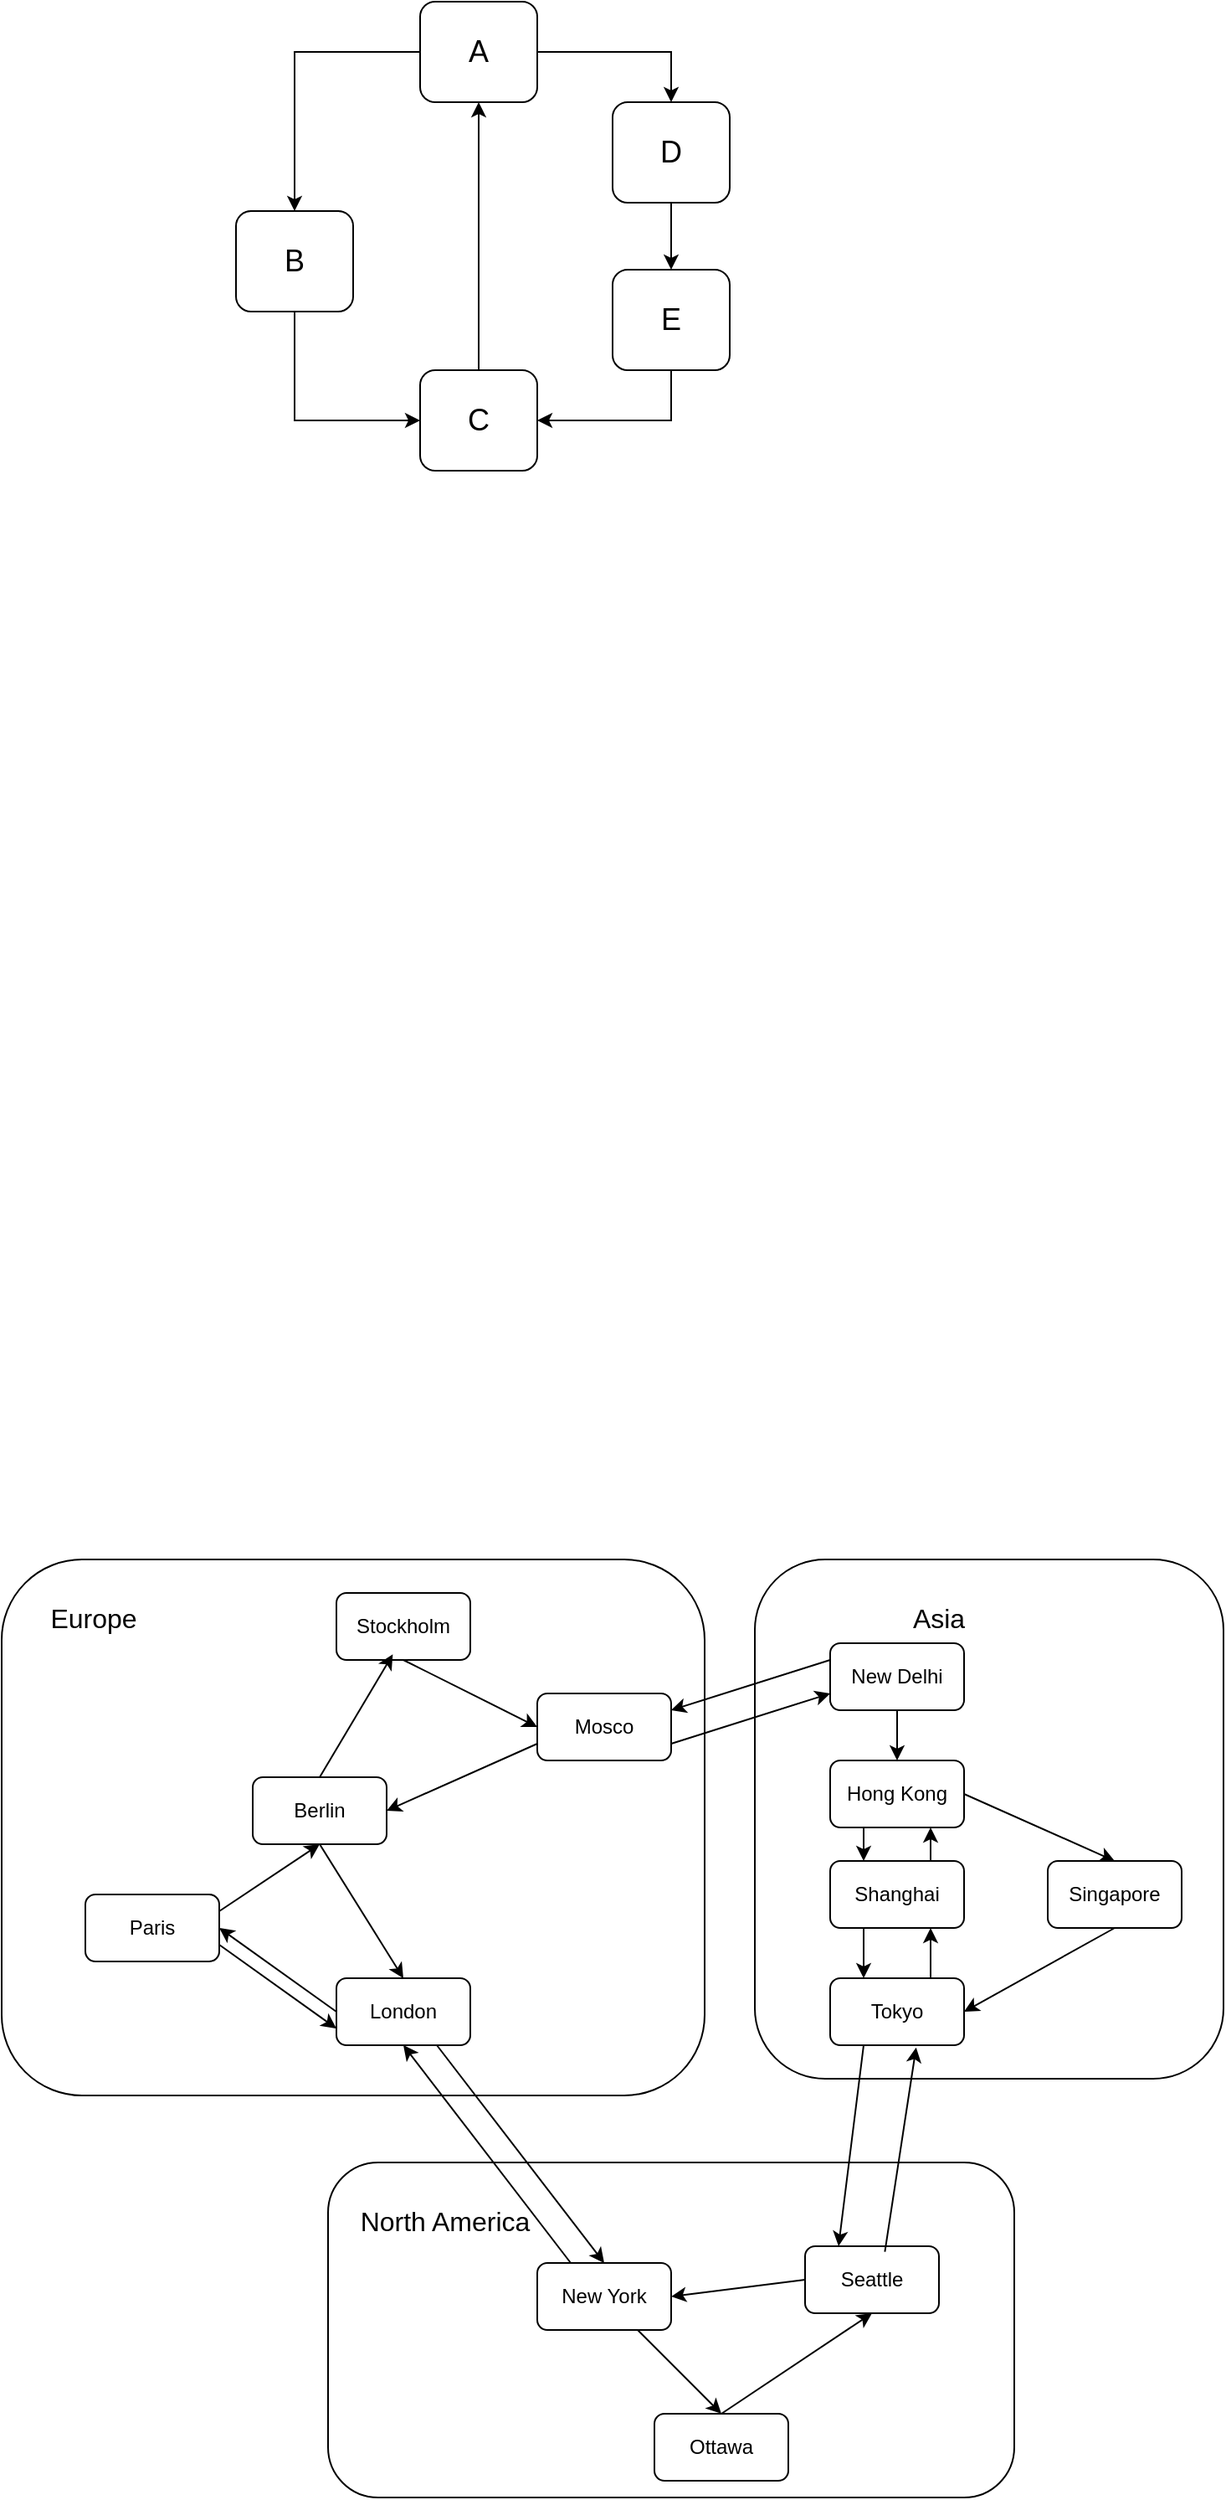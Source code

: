 <mxfile version="15.2.7" type="device"><diagram id="g54Dvte70CMzDQF1a0nF" name="第 1 页"><mxGraphModel dx="1088" dy="968" grid="1" gridSize="10" guides="1" tooltips="1" connect="1" arrows="1" fold="1" page="1" pageScale="1" pageWidth="827" pageHeight="1169" math="0" shadow="0"><root><mxCell id="0"/><mxCell id="1" parent="0"/><mxCell id="7KFlsPbfF1H7iL3uTWgh-16" value="" style="rounded=1;whiteSpace=wrap;html=1;" parent="1" vertex="1"><mxGeometry x="260" y="1390" width="420" height="320" as="geometry"/></mxCell><mxCell id="7KFlsPbfF1H7iL3uTWgh-17" value="London" style="rounded=1;whiteSpace=wrap;html=1;" parent="1" vertex="1"><mxGeometry x="460" y="1640" width="80" height="40" as="geometry"/></mxCell><mxCell id="7KFlsPbfF1H7iL3uTWgh-18" value="Berlin" style="rounded=1;whiteSpace=wrap;html=1;" parent="1" vertex="1"><mxGeometry x="410" y="1520" width="80" height="40" as="geometry"/></mxCell><mxCell id="7KFlsPbfF1H7iL3uTWgh-19" value="Stockholm" style="rounded=1;whiteSpace=wrap;html=1;" parent="1" vertex="1"><mxGeometry x="460" y="1410" width="80" height="40" as="geometry"/></mxCell><mxCell id="7KFlsPbfF1H7iL3uTWgh-20" value="Mosco" style="rounded=1;whiteSpace=wrap;html=1;" parent="1" vertex="1"><mxGeometry x="580" y="1470" width="80" height="40" as="geometry"/></mxCell><mxCell id="7KFlsPbfF1H7iL3uTWgh-22" value="Paris" style="rounded=1;whiteSpace=wrap;html=1;" parent="1" vertex="1"><mxGeometry x="310" y="1590" width="80" height="40" as="geometry"/></mxCell><mxCell id="7KFlsPbfF1H7iL3uTWgh-31" value="Europe" style="text;html=1;strokeColor=none;fillColor=none;align=center;verticalAlign=middle;whiteSpace=wrap;rounded=0;fontSize=16;" parent="1" vertex="1"><mxGeometry x="260" y="1410" width="110" height="30" as="geometry"/></mxCell><mxCell id="7KFlsPbfF1H7iL3uTWgh-48" value="" style="rounded=1;whiteSpace=wrap;html=1;" parent="1" vertex="1"><mxGeometry x="455" y="1750" width="410" height="200" as="geometry"/></mxCell><mxCell id="7KFlsPbfF1H7iL3uTWgh-63" value="North America" style="text;html=1;strokeColor=none;fillColor=none;align=center;verticalAlign=middle;whiteSpace=wrap;rounded=0;fontSize=16;" parent="1" vertex="1"><mxGeometry x="460" y="1770" width="130" height="30" as="geometry"/></mxCell><mxCell id="7KFlsPbfF1H7iL3uTWgh-64" value="New York" style="rounded=1;whiteSpace=wrap;html=1;" parent="1" vertex="1"><mxGeometry x="580" y="1810" width="80" height="40" as="geometry"/></mxCell><mxCell id="7KFlsPbfF1H7iL3uTWgh-65" value="Seattle" style="rounded=1;whiteSpace=wrap;html=1;" parent="1" vertex="1"><mxGeometry x="740" y="1800" width="80" height="40" as="geometry"/></mxCell><mxCell id="7KFlsPbfF1H7iL3uTWgh-66" value="Ottawa" style="rounded=1;whiteSpace=wrap;html=1;" parent="1" vertex="1"><mxGeometry x="650" y="1900" width="80" height="40" as="geometry"/></mxCell><mxCell id="7KFlsPbfF1H7iL3uTWgh-74" value="" style="rounded=1;whiteSpace=wrap;html=1;" parent="1" vertex="1"><mxGeometry x="710" y="1390" width="280" height="310" as="geometry"/></mxCell><mxCell id="7KFlsPbfF1H7iL3uTWgh-75" value="Asia" style="text;html=1;strokeColor=none;fillColor=none;align=center;verticalAlign=middle;whiteSpace=wrap;rounded=0;fontSize=16;" parent="1" vertex="1"><mxGeometry x="755" y="1410" width="130" height="30" as="geometry"/></mxCell><mxCell id="7KFlsPbfF1H7iL3uTWgh-76" value="Tokyo" style="rounded=1;whiteSpace=wrap;html=1;" parent="1" vertex="1"><mxGeometry x="755" y="1640" width="80" height="40" as="geometry"/></mxCell><mxCell id="7KFlsPbfF1H7iL3uTWgh-77" value="New Delhi" style="rounded=1;whiteSpace=wrap;html=1;" parent="1" vertex="1"><mxGeometry x="755" y="1440" width="80" height="40" as="geometry"/></mxCell><mxCell id="7KFlsPbfF1H7iL3uTWgh-78" value="Hong Kong" style="rounded=1;whiteSpace=wrap;html=1;" parent="1" vertex="1"><mxGeometry x="755" y="1510" width="80" height="40" as="geometry"/></mxCell><mxCell id="7KFlsPbfF1H7iL3uTWgh-79" value="Shanghai" style="rounded=1;whiteSpace=wrap;html=1;" parent="1" vertex="1"><mxGeometry x="755" y="1570" width="80" height="40" as="geometry"/></mxCell><mxCell id="7KFlsPbfF1H7iL3uTWgh-80" value="Singapore" style="rounded=1;whiteSpace=wrap;html=1;" parent="1" vertex="1"><mxGeometry x="885" y="1570" width="80" height="40" as="geometry"/></mxCell><mxCell id="7KFlsPbfF1H7iL3uTWgh-96" value="" style="endArrow=classic;html=1;fontSize=16;entryX=0.421;entryY=0.917;entryDx=0;entryDy=0;exitX=0.5;exitY=0;exitDx=0;exitDy=0;entryPerimeter=0;" parent="1" source="7KFlsPbfF1H7iL3uTWgh-18" target="7KFlsPbfF1H7iL3uTWgh-19" edge="1"><mxGeometry width="50" height="50" relative="1" as="geometry"><mxPoint x="300" y="1570" as="sourcePoint"/><mxPoint x="420" y="1550" as="targetPoint"/></mxGeometry></mxCell><mxCell id="7KFlsPbfF1H7iL3uTWgh-97" value="" style="endArrow=classic;html=1;fontSize=16;entryX=0;entryY=0.5;entryDx=0;entryDy=0;exitX=0.5;exitY=1;exitDx=0;exitDy=0;" parent="1" source="7KFlsPbfF1H7iL3uTWgh-19" target="7KFlsPbfF1H7iL3uTWgh-20" edge="1"><mxGeometry width="50" height="50" relative="1" as="geometry"><mxPoint x="460" y="1530" as="sourcePoint"/><mxPoint x="503.68" y="1456.68" as="targetPoint"/></mxGeometry></mxCell><mxCell id="7KFlsPbfF1H7iL3uTWgh-98" value="" style="endArrow=classic;html=1;fontSize=16;entryX=1;entryY=0.5;entryDx=0;entryDy=0;exitX=0;exitY=0.75;exitDx=0;exitDy=0;" parent="1" source="7KFlsPbfF1H7iL3uTWgh-20" target="7KFlsPbfF1H7iL3uTWgh-18" edge="1"><mxGeometry width="50" height="50" relative="1" as="geometry"><mxPoint x="510" y="1460" as="sourcePoint"/><mxPoint x="590" y="1500" as="targetPoint"/></mxGeometry></mxCell><mxCell id="7KFlsPbfF1H7iL3uTWgh-105" value="" style="endArrow=classic;html=1;fontSize=16;entryX=0.5;entryY=0;entryDx=0;entryDy=0;exitX=0.75;exitY=1;exitDx=0;exitDy=0;" parent="1" source="7KFlsPbfF1H7iL3uTWgh-17" target="7KFlsPbfF1H7iL3uTWgh-64" edge="1"><mxGeometry width="50" height="50" relative="1" as="geometry"><mxPoint x="590" y="1510" as="sourcePoint"/><mxPoint x="500" y="1550" as="targetPoint"/></mxGeometry></mxCell><mxCell id="7KFlsPbfF1H7iL3uTWgh-106" value="" style="endArrow=classic;html=1;fontSize=16;exitX=0.25;exitY=0;exitDx=0;exitDy=0;entryX=0.5;entryY=1;entryDx=0;entryDy=0;" parent="1" source="7KFlsPbfF1H7iL3uTWgh-64" target="7KFlsPbfF1H7iL3uTWgh-17" edge="1"><mxGeometry width="50" height="50" relative="1" as="geometry"><mxPoint x="530" y="1690" as="sourcePoint"/><mxPoint x="630" y="1820" as="targetPoint"/></mxGeometry></mxCell><mxCell id="7KFlsPbfF1H7iL3uTWgh-107" value="" style="endArrow=classic;html=1;fontSize=16;entryX=0.25;entryY=0;entryDx=0;entryDy=0;exitX=0.25;exitY=1;exitDx=0;exitDy=0;" parent="1" source="7KFlsPbfF1H7iL3uTWgh-76" target="7KFlsPbfF1H7iL3uTWgh-65" edge="1"><mxGeometry width="50" height="50" relative="1" as="geometry"><mxPoint x="530" y="1690" as="sourcePoint"/><mxPoint x="630" y="1820" as="targetPoint"/></mxGeometry></mxCell><mxCell id="7KFlsPbfF1H7iL3uTWgh-108" value="" style="endArrow=classic;html=1;fontSize=16;exitX=0.596;exitY=0.083;exitDx=0;exitDy=0;exitPerimeter=0;entryX=0.642;entryY=1.033;entryDx=0;entryDy=0;entryPerimeter=0;" parent="1" source="7KFlsPbfF1H7iL3uTWgh-65" target="7KFlsPbfF1H7iL3uTWgh-76" edge="1"><mxGeometry width="50" height="50" relative="1" as="geometry"><mxPoint x="785" y="1690" as="sourcePoint"/><mxPoint x="840" y="1740" as="targetPoint"/></mxGeometry></mxCell><mxCell id="7KFlsPbfF1H7iL3uTWgh-109" value="" style="endArrow=classic;html=1;fontSize=16;entryX=0.5;entryY=0;entryDx=0;entryDy=0;" parent="1" target="7KFlsPbfF1H7iL3uTWgh-66" edge="1"><mxGeometry width="50" height="50" relative="1" as="geometry"><mxPoint x="640" y="1850" as="sourcePoint"/><mxPoint x="630" y="1820" as="targetPoint"/></mxGeometry></mxCell><mxCell id="7KFlsPbfF1H7iL3uTWgh-110" value="" style="endArrow=classic;html=1;fontSize=16;entryX=0.5;entryY=1;entryDx=0;entryDy=0;exitX=0.5;exitY=0;exitDx=0;exitDy=0;" parent="1" source="7KFlsPbfF1H7iL3uTWgh-66" target="7KFlsPbfF1H7iL3uTWgh-65" edge="1"><mxGeometry width="50" height="50" relative="1" as="geometry"><mxPoint x="650" y="1860" as="sourcePoint"/><mxPoint x="700" y="1910" as="targetPoint"/></mxGeometry></mxCell><mxCell id="7KFlsPbfF1H7iL3uTWgh-111" value="" style="endArrow=classic;html=1;fontSize=16;entryX=1;entryY=0.5;entryDx=0;entryDy=0;exitX=0;exitY=0.5;exitDx=0;exitDy=0;" parent="1" source="7KFlsPbfF1H7iL3uTWgh-65" target="7KFlsPbfF1H7iL3uTWgh-64" edge="1"><mxGeometry width="50" height="50" relative="1" as="geometry"><mxPoint x="700" y="1910" as="sourcePoint"/><mxPoint x="790" y="1850" as="targetPoint"/></mxGeometry></mxCell><mxCell id="7KFlsPbfF1H7iL3uTWgh-112" value="" style="endArrow=classic;html=1;fontSize=16;entryX=0;entryY=0.75;entryDx=0;entryDy=0;exitX=1;exitY=0.75;exitDx=0;exitDy=0;" parent="1" source="7KFlsPbfF1H7iL3uTWgh-20" target="7KFlsPbfF1H7iL3uTWgh-77" edge="1"><mxGeometry width="50" height="50" relative="1" as="geometry"><mxPoint x="590" y="1510" as="sourcePoint"/><mxPoint x="500" y="1550" as="targetPoint"/></mxGeometry></mxCell><mxCell id="7KFlsPbfF1H7iL3uTWgh-113" value="" style="endArrow=classic;html=1;fontSize=16;entryX=1;entryY=0.25;entryDx=0;entryDy=0;exitX=0;exitY=0.25;exitDx=0;exitDy=0;" parent="1" source="7KFlsPbfF1H7iL3uTWgh-77" target="7KFlsPbfF1H7iL3uTWgh-20" edge="1"><mxGeometry width="50" height="50" relative="1" as="geometry"><mxPoint x="670" y="1510" as="sourcePoint"/><mxPoint x="765" y="1480" as="targetPoint"/></mxGeometry></mxCell><mxCell id="7KFlsPbfF1H7iL3uTWgh-114" value="" style="endArrow=classic;html=1;fontSize=16;entryX=0.5;entryY=0;entryDx=0;entryDy=0;exitX=0.5;exitY=1;exitDx=0;exitDy=0;" parent="1" source="7KFlsPbfF1H7iL3uTWgh-77" target="7KFlsPbfF1H7iL3uTWgh-78" edge="1"><mxGeometry width="50" height="50" relative="1" as="geometry"><mxPoint x="670" y="1510" as="sourcePoint"/><mxPoint x="765" y="1480" as="targetPoint"/></mxGeometry></mxCell><mxCell id="7KFlsPbfF1H7iL3uTWgh-115" value="" style="endArrow=classic;html=1;fontSize=16;entryX=0.25;entryY=0;entryDx=0;entryDy=0;exitX=0.25;exitY=1;exitDx=0;exitDy=0;" parent="1" source="7KFlsPbfF1H7iL3uTWgh-78" target="7KFlsPbfF1H7iL3uTWgh-79" edge="1"><mxGeometry width="50" height="50" relative="1" as="geometry"><mxPoint x="805" y="1490" as="sourcePoint"/><mxPoint x="805" y="1520" as="targetPoint"/></mxGeometry></mxCell><mxCell id="7KFlsPbfF1H7iL3uTWgh-116" value="" style="endArrow=classic;html=1;fontSize=16;entryX=0.75;entryY=1;entryDx=0;entryDy=0;exitX=0.75;exitY=0;exitDx=0;exitDy=0;" parent="1" source="7KFlsPbfF1H7iL3uTWgh-79" target="7KFlsPbfF1H7iL3uTWgh-78" edge="1"><mxGeometry width="50" height="50" relative="1" as="geometry"><mxPoint x="785" y="1560" as="sourcePoint"/><mxPoint x="785" y="1580" as="targetPoint"/></mxGeometry></mxCell><mxCell id="7KFlsPbfF1H7iL3uTWgh-117" value="" style="endArrow=classic;html=1;fontSize=16;entryX=0.5;entryY=0;entryDx=0;entryDy=0;exitX=1;exitY=0.5;exitDx=0;exitDy=0;" parent="1" source="7KFlsPbfF1H7iL3uTWgh-78" target="7KFlsPbfF1H7iL3uTWgh-80" edge="1"><mxGeometry width="50" height="50" relative="1" as="geometry"><mxPoint x="785" y="1560" as="sourcePoint"/><mxPoint x="785" y="1580" as="targetPoint"/></mxGeometry></mxCell><mxCell id="7KFlsPbfF1H7iL3uTWgh-118" value="" style="endArrow=classic;html=1;fontSize=16;entryX=1;entryY=0.5;entryDx=0;entryDy=0;exitX=0.5;exitY=1;exitDx=0;exitDy=0;" parent="1" source="7KFlsPbfF1H7iL3uTWgh-80" target="7KFlsPbfF1H7iL3uTWgh-76" edge="1"><mxGeometry width="50" height="50" relative="1" as="geometry"><mxPoint x="845" y="1540" as="sourcePoint"/><mxPoint x="935" y="1580" as="targetPoint"/></mxGeometry></mxCell><mxCell id="7KFlsPbfF1H7iL3uTWgh-119" value="" style="endArrow=classic;html=1;fontSize=16;entryX=0.25;entryY=0;entryDx=0;entryDy=0;" parent="1" target="7KFlsPbfF1H7iL3uTWgh-76" edge="1"><mxGeometry width="50" height="50" relative="1" as="geometry"><mxPoint x="775" y="1610" as="sourcePoint"/><mxPoint x="785" y="1580" as="targetPoint"/></mxGeometry></mxCell><mxCell id="7KFlsPbfF1H7iL3uTWgh-120" value="" style="endArrow=classic;html=1;fontSize=16;entryX=0.75;entryY=1;entryDx=0;entryDy=0;exitX=0.75;exitY=0;exitDx=0;exitDy=0;" parent="1" source="7KFlsPbfF1H7iL3uTWgh-76" target="7KFlsPbfF1H7iL3uTWgh-79" edge="1"><mxGeometry width="50" height="50" relative="1" as="geometry"><mxPoint x="785" y="1620" as="sourcePoint"/><mxPoint x="785" y="1650" as="targetPoint"/></mxGeometry></mxCell><mxCell id="7KFlsPbfF1H7iL3uTWgh-121" value="" style="endArrow=classic;html=1;fontSize=16;entryX=0.5;entryY=1;entryDx=0;entryDy=0;exitX=1;exitY=0.25;exitDx=0;exitDy=0;" parent="1" source="7KFlsPbfF1H7iL3uTWgh-22" target="7KFlsPbfF1H7iL3uTWgh-18" edge="1"><mxGeometry width="50" height="50" relative="1" as="geometry"><mxPoint x="460" y="1530" as="sourcePoint"/><mxPoint x="503.68" y="1456.68" as="targetPoint"/></mxGeometry></mxCell><mxCell id="7KFlsPbfF1H7iL3uTWgh-123" value="" style="endArrow=classic;html=1;fontSize=16;entryX=1;entryY=0.5;entryDx=0;entryDy=0;exitX=0;exitY=0.5;exitDx=0;exitDy=0;" parent="1" source="7KFlsPbfF1H7iL3uTWgh-17" target="7KFlsPbfF1H7iL3uTWgh-22" edge="1"><mxGeometry width="50" height="50" relative="1" as="geometry"><mxPoint x="400" y="1610" as="sourcePoint"/><mxPoint x="460" y="1570" as="targetPoint"/></mxGeometry></mxCell><mxCell id="7KFlsPbfF1H7iL3uTWgh-124" value="" style="endArrow=classic;html=1;fontSize=16;exitX=1;exitY=0.75;exitDx=0;exitDy=0;entryX=0;entryY=0.75;entryDx=0;entryDy=0;" parent="1" source="7KFlsPbfF1H7iL3uTWgh-22" target="7KFlsPbfF1H7iL3uTWgh-17" edge="1"><mxGeometry width="50" height="50" relative="1" as="geometry"><mxPoint x="470" y="1670" as="sourcePoint"/><mxPoint x="410" y="1630" as="targetPoint"/></mxGeometry></mxCell><mxCell id="7KFlsPbfF1H7iL3uTWgh-126" value="" style="endArrow=classic;html=1;fontSize=16;entryX=0.5;entryY=0;entryDx=0;entryDy=0;exitX=0.5;exitY=1;exitDx=0;exitDy=0;" parent="1" source="7KFlsPbfF1H7iL3uTWgh-18" target="7KFlsPbfF1H7iL3uTWgh-17" edge="1"><mxGeometry width="50" height="50" relative="1" as="geometry"><mxPoint x="400" y="1610" as="sourcePoint"/><mxPoint x="460" y="1570" as="targetPoint"/></mxGeometry></mxCell><mxCell id="KCeDq4VVjylt88QUGWYy-8" style="edgeStyle=orthogonalEdgeStyle;rounded=0;orthogonalLoop=1;jettySize=auto;html=1;exitX=1;exitY=0.5;exitDx=0;exitDy=0;entryX=0.5;entryY=0;entryDx=0;entryDy=0;fontSize=18;" edge="1" parent="1" source="KCeDq4VVjylt88QUGWYy-2" target="KCeDq4VVjylt88QUGWYy-6"><mxGeometry relative="1" as="geometry"/></mxCell><mxCell id="KCeDq4VVjylt88QUGWYy-9" style="edgeStyle=orthogonalEdgeStyle;rounded=0;orthogonalLoop=1;jettySize=auto;html=1;exitX=0;exitY=0.5;exitDx=0;exitDy=0;entryX=0.5;entryY=0;entryDx=0;entryDy=0;fontSize=18;" edge="1" parent="1" source="KCeDq4VVjylt88QUGWYy-2" target="KCeDq4VVjylt88QUGWYy-3"><mxGeometry relative="1" as="geometry"/></mxCell><mxCell id="KCeDq4VVjylt88QUGWYy-2" value="A" style="rounded=1;whiteSpace=wrap;html=1;fontSize=18;" vertex="1" parent="1"><mxGeometry x="510" y="460" width="70" height="60" as="geometry"/></mxCell><mxCell id="KCeDq4VVjylt88QUGWYy-10" style="edgeStyle=orthogonalEdgeStyle;rounded=0;orthogonalLoop=1;jettySize=auto;html=1;exitX=0.5;exitY=1;exitDx=0;exitDy=0;entryX=0;entryY=0.5;entryDx=0;entryDy=0;fontSize=18;" edge="1" parent="1" source="KCeDq4VVjylt88QUGWYy-3" target="KCeDq4VVjylt88QUGWYy-4"><mxGeometry relative="1" as="geometry"/></mxCell><mxCell id="KCeDq4VVjylt88QUGWYy-3" value="B" style="rounded=1;whiteSpace=wrap;html=1;fontSize=18;" vertex="1" parent="1"><mxGeometry x="400" y="585" width="70" height="60" as="geometry"/></mxCell><mxCell id="KCeDq4VVjylt88QUGWYy-11" style="edgeStyle=orthogonalEdgeStyle;rounded=0;orthogonalLoop=1;jettySize=auto;html=1;exitX=0.5;exitY=0;exitDx=0;exitDy=0;fontSize=18;" edge="1" parent="1" source="KCeDq4VVjylt88QUGWYy-4" target="KCeDq4VVjylt88QUGWYy-2"><mxGeometry relative="1" as="geometry"/></mxCell><mxCell id="KCeDq4VVjylt88QUGWYy-4" value="C" style="rounded=1;whiteSpace=wrap;html=1;fontSize=18;" vertex="1" parent="1"><mxGeometry x="510" y="680" width="70" height="60" as="geometry"/></mxCell><mxCell id="KCeDq4VVjylt88QUGWYy-13" style="edgeStyle=orthogonalEdgeStyle;rounded=0;orthogonalLoop=1;jettySize=auto;html=1;exitX=0.5;exitY=1;exitDx=0;exitDy=0;fontSize=18;" edge="1" parent="1" source="KCeDq4VVjylt88QUGWYy-5" target="KCeDq4VVjylt88QUGWYy-4"><mxGeometry relative="1" as="geometry"/></mxCell><mxCell id="KCeDq4VVjylt88QUGWYy-5" value="E" style="rounded=1;whiteSpace=wrap;html=1;fontSize=18;" vertex="1" parent="1"><mxGeometry x="625" y="620" width="70" height="60" as="geometry"/></mxCell><mxCell id="KCeDq4VVjylt88QUGWYy-12" style="edgeStyle=orthogonalEdgeStyle;rounded=0;orthogonalLoop=1;jettySize=auto;html=1;exitX=0.5;exitY=1;exitDx=0;exitDy=0;fontSize=18;" edge="1" parent="1" source="KCeDq4VVjylt88QUGWYy-6" target="KCeDq4VVjylt88QUGWYy-5"><mxGeometry relative="1" as="geometry"/></mxCell><mxCell id="KCeDq4VVjylt88QUGWYy-6" value="D" style="rounded=1;whiteSpace=wrap;html=1;fontSize=18;" vertex="1" parent="1"><mxGeometry x="625" y="520" width="70" height="60" as="geometry"/></mxCell></root></mxGraphModel></diagram></mxfile>